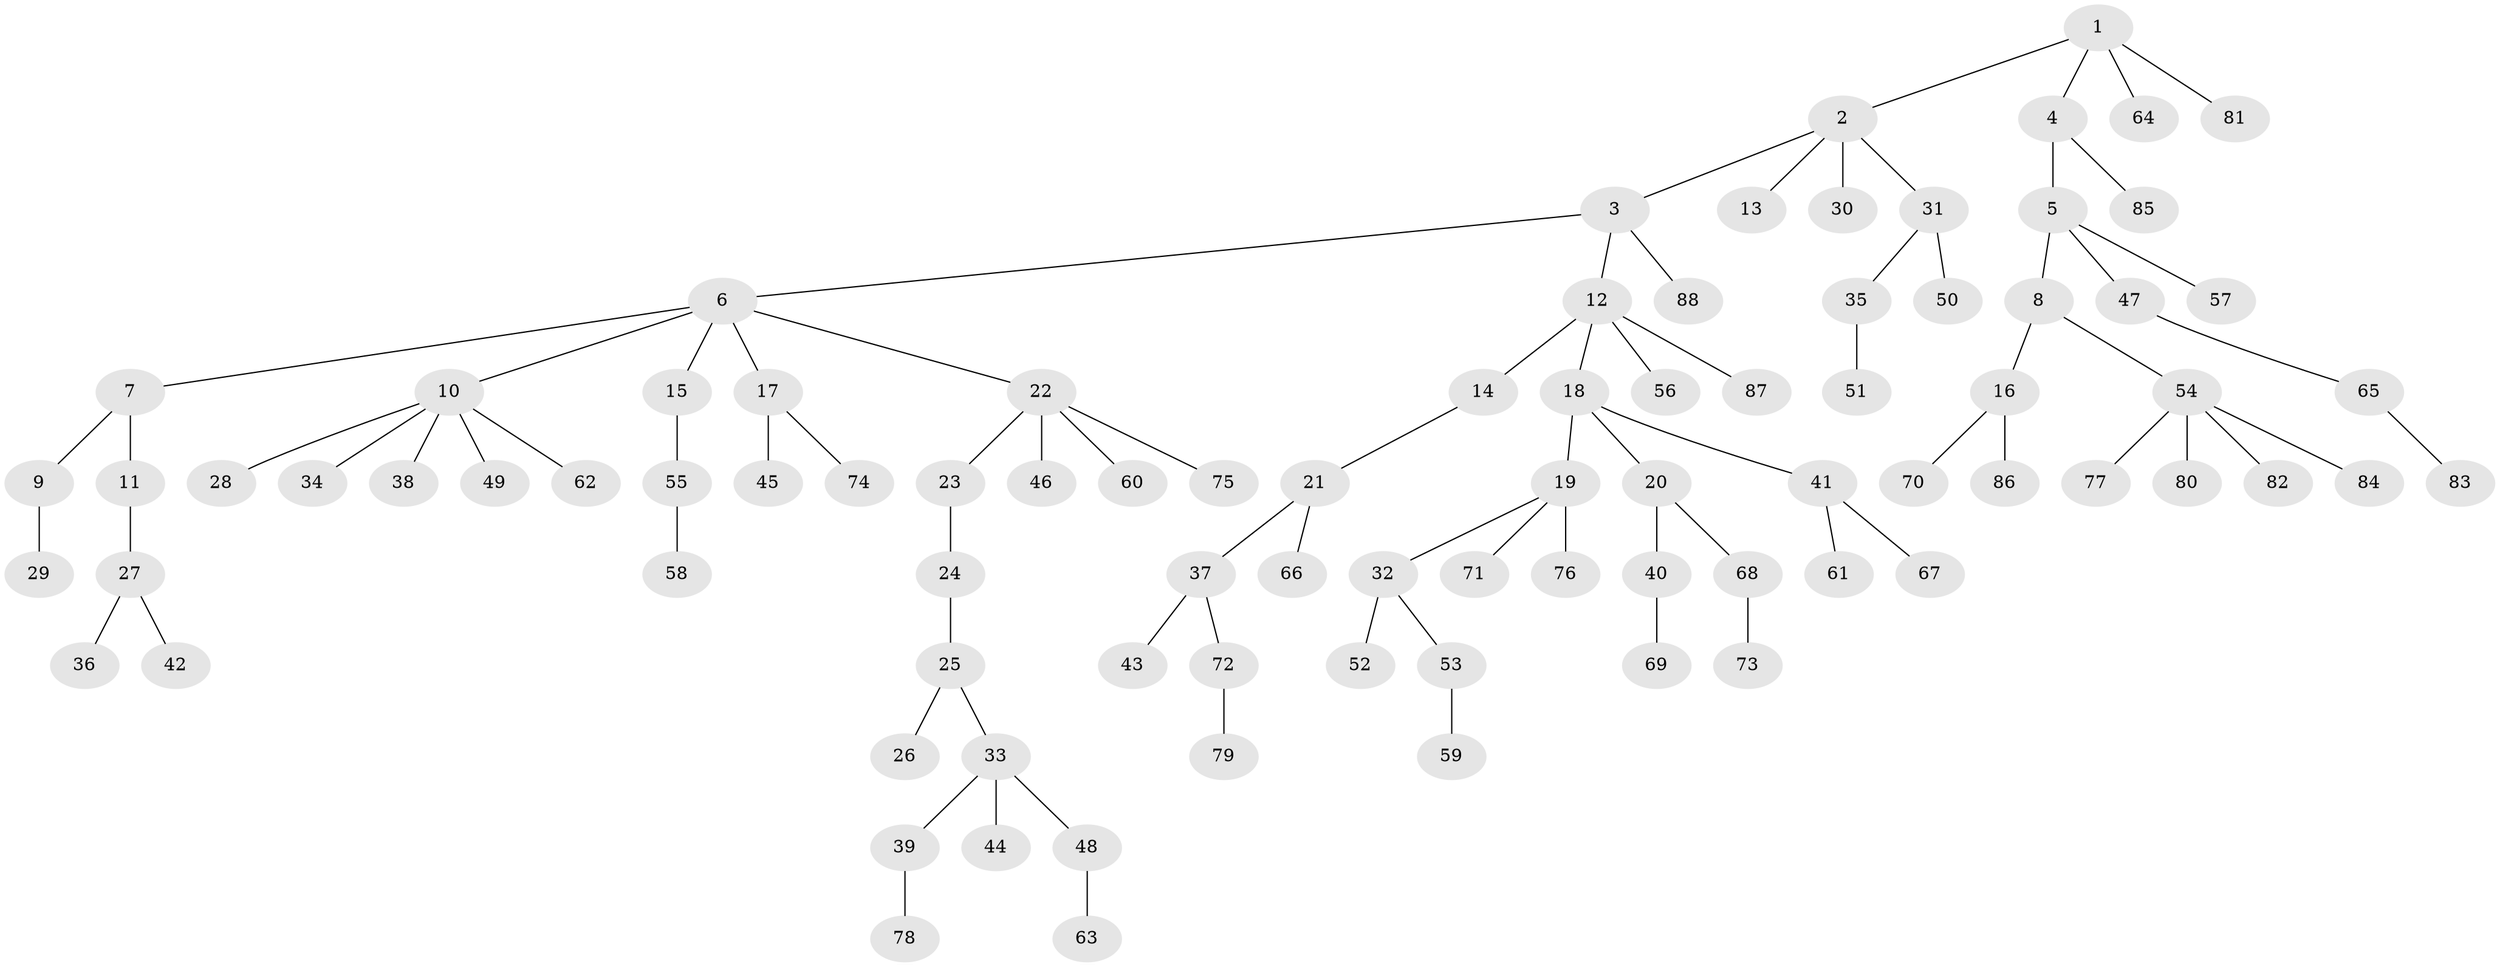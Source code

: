 // coarse degree distribution, {1: 0.7307692307692307, 5: 0.019230769230769232, 2: 0.1346153846153846, 4: 0.057692307692307696, 24: 0.019230769230769232, 6: 0.019230769230769232, 3: 0.019230769230769232}
// Generated by graph-tools (version 1.1) at 2025/56/03/04/25 21:56:46]
// undirected, 88 vertices, 87 edges
graph export_dot {
graph [start="1"]
  node [color=gray90,style=filled];
  1;
  2;
  3;
  4;
  5;
  6;
  7;
  8;
  9;
  10;
  11;
  12;
  13;
  14;
  15;
  16;
  17;
  18;
  19;
  20;
  21;
  22;
  23;
  24;
  25;
  26;
  27;
  28;
  29;
  30;
  31;
  32;
  33;
  34;
  35;
  36;
  37;
  38;
  39;
  40;
  41;
  42;
  43;
  44;
  45;
  46;
  47;
  48;
  49;
  50;
  51;
  52;
  53;
  54;
  55;
  56;
  57;
  58;
  59;
  60;
  61;
  62;
  63;
  64;
  65;
  66;
  67;
  68;
  69;
  70;
  71;
  72;
  73;
  74;
  75;
  76;
  77;
  78;
  79;
  80;
  81;
  82;
  83;
  84;
  85;
  86;
  87;
  88;
  1 -- 2;
  1 -- 4;
  1 -- 64;
  1 -- 81;
  2 -- 3;
  2 -- 13;
  2 -- 30;
  2 -- 31;
  3 -- 6;
  3 -- 12;
  3 -- 88;
  4 -- 5;
  4 -- 85;
  5 -- 8;
  5 -- 47;
  5 -- 57;
  6 -- 7;
  6 -- 10;
  6 -- 15;
  6 -- 17;
  6 -- 22;
  7 -- 9;
  7 -- 11;
  8 -- 16;
  8 -- 54;
  9 -- 29;
  10 -- 28;
  10 -- 34;
  10 -- 38;
  10 -- 49;
  10 -- 62;
  11 -- 27;
  12 -- 14;
  12 -- 18;
  12 -- 56;
  12 -- 87;
  14 -- 21;
  15 -- 55;
  16 -- 70;
  16 -- 86;
  17 -- 45;
  17 -- 74;
  18 -- 19;
  18 -- 20;
  18 -- 41;
  19 -- 32;
  19 -- 71;
  19 -- 76;
  20 -- 40;
  20 -- 68;
  21 -- 37;
  21 -- 66;
  22 -- 23;
  22 -- 46;
  22 -- 60;
  22 -- 75;
  23 -- 24;
  24 -- 25;
  25 -- 26;
  25 -- 33;
  27 -- 36;
  27 -- 42;
  31 -- 35;
  31 -- 50;
  32 -- 52;
  32 -- 53;
  33 -- 39;
  33 -- 44;
  33 -- 48;
  35 -- 51;
  37 -- 43;
  37 -- 72;
  39 -- 78;
  40 -- 69;
  41 -- 61;
  41 -- 67;
  47 -- 65;
  48 -- 63;
  53 -- 59;
  54 -- 77;
  54 -- 80;
  54 -- 82;
  54 -- 84;
  55 -- 58;
  65 -- 83;
  68 -- 73;
  72 -- 79;
}
